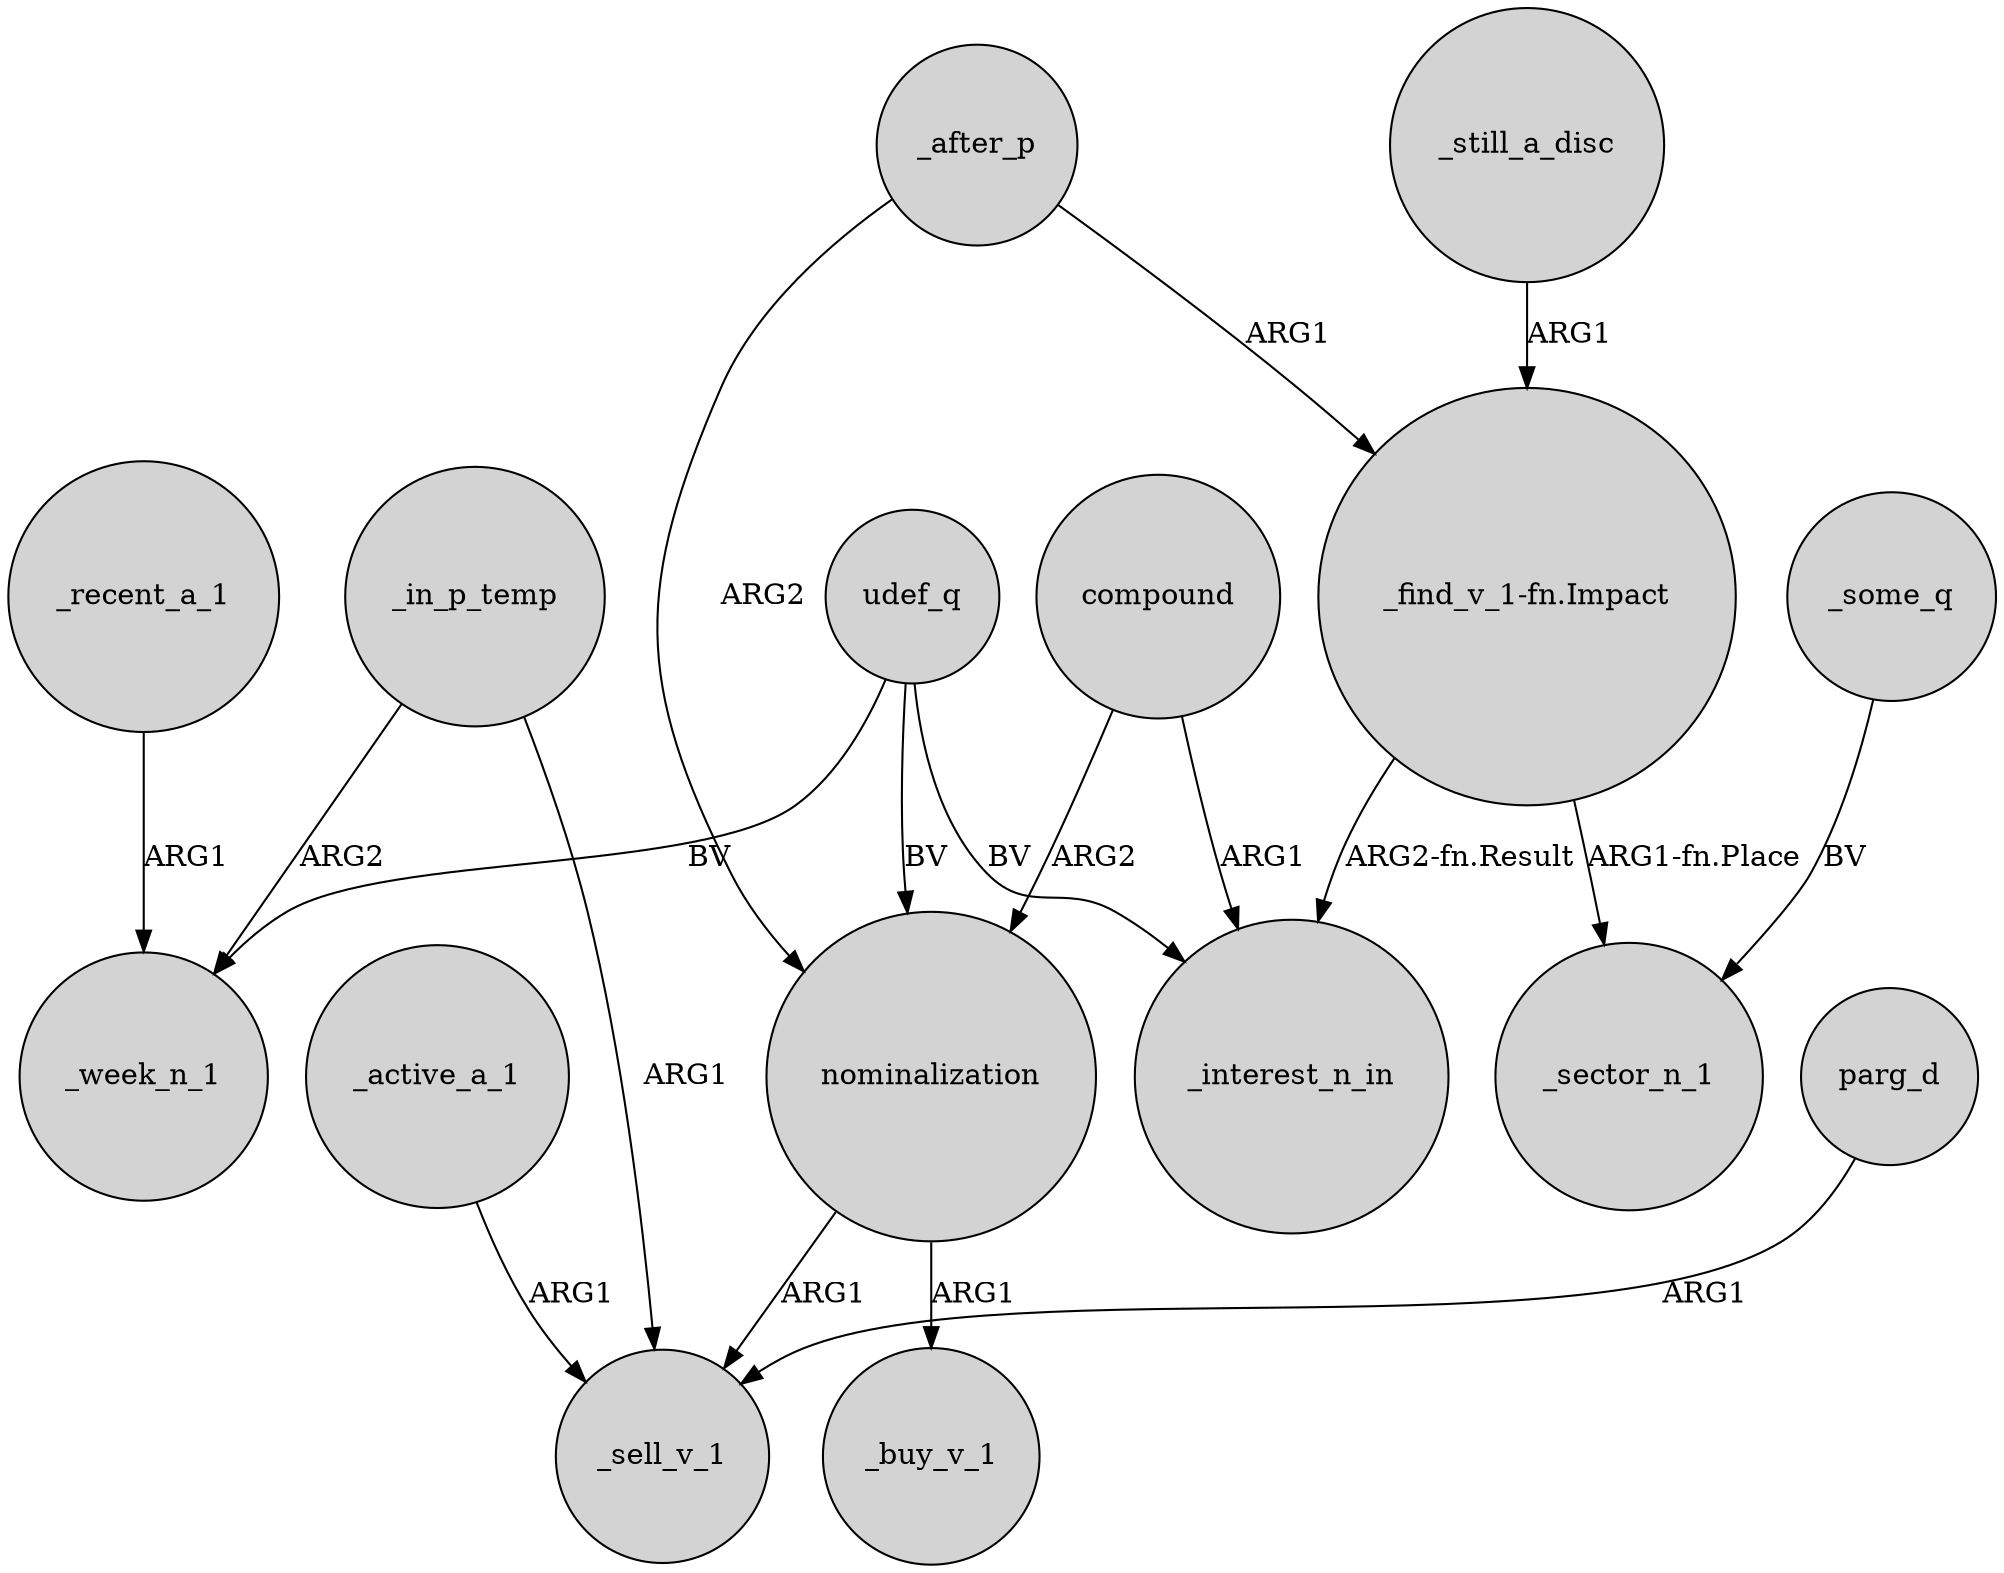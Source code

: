 digraph {
	node [shape=circle style=filled]
	udef_q -> _week_n_1 [label=BV]
	udef_q -> _interest_n_in [label=BV]
	nominalization -> _buy_v_1 [label=ARG1]
	_recent_a_1 -> _week_n_1 [label=ARG1]
	parg_d -> _sell_v_1 [label=ARG1]
	compound -> _interest_n_in [label=ARG1]
	_after_p -> "_find_v_1-fn.Impact" [label=ARG1]
	_active_a_1 -> _sell_v_1 [label=ARG1]
	_some_q -> _sector_n_1 [label=BV]
	udef_q -> nominalization [label=BV]
	compound -> nominalization [label=ARG2]
	_after_p -> nominalization [label=ARG2]
	"_find_v_1-fn.Impact" -> _interest_n_in [label="ARG2-fn.Result"]
	_still_a_disc -> "_find_v_1-fn.Impact" [label=ARG1]
	_in_p_temp -> _week_n_1 [label=ARG2]
	nominalization -> _sell_v_1 [label=ARG1]
	_in_p_temp -> _sell_v_1 [label=ARG1]
	"_find_v_1-fn.Impact" -> _sector_n_1 [label="ARG1-fn.Place"]
}
